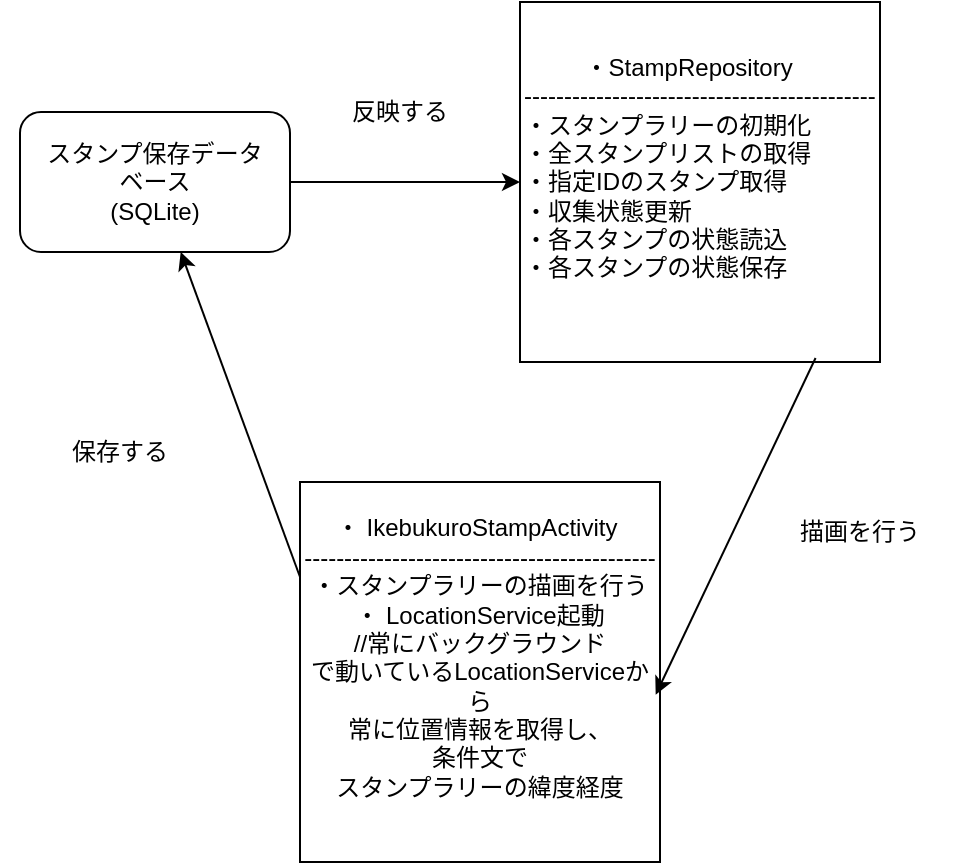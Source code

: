 <mxfile version="26.0.10">
  <diagram id="C5RBs43oDa-KdzZeNtuy" name="Page-1">
    <mxGraphModel dx="1103" dy="692" grid="1" gridSize="10" guides="1" tooltips="1" connect="1" arrows="1" fold="1" page="1" pageScale="1" pageWidth="827" pageHeight="1169" math="0" shadow="0">
      <root>
        <mxCell id="WIyWlLk6GJQsqaUBKTNV-0" />
        <mxCell id="WIyWlLk6GJQsqaUBKTNV-1" parent="WIyWlLk6GJQsqaUBKTNV-0" />
        <mxCell id="znDU5PP19PXRxrPxOCtm-0" value="スタンプ保存データ&lt;br&gt;ベース&lt;br&gt;(SQLite)" style="rounded=1;whiteSpace=wrap;html=1;" vertex="1" parent="WIyWlLk6GJQsqaUBKTNV-1">
          <mxGeometry x="290" y="85" width="135" height="70" as="geometry" />
        </mxCell>
        <mxCell id="znDU5PP19PXRxrPxOCtm-17" value="&lt;div style=&quot;text-align: center;&quot;&gt;&lt;span style=&quot;background-color: transparent; color: light-dark(rgb(0, 0, 0), rgb(255, 255, 255));&quot;&gt;・StampRepository&amp;nbsp; &amp;nbsp;&amp;nbsp;&lt;/span&gt;&lt;/div&gt;&lt;div&gt;-------------------------------------------- ・スタンプラリーの初期化&lt;/div&gt;&lt;div&gt;・全スタンプリストの取得&lt;/div&gt;&lt;div&gt;・指定IDのスタンプ取得&amp;nbsp; &amp;nbsp;&lt;br&gt;&lt;div&gt;・収集状態更新&lt;/div&gt;&lt;div&gt;・各スタンプの状態読込&lt;/div&gt;&lt;div&gt;・各スタンプの状態保存&lt;/div&gt;&lt;div&gt;&lt;br&gt;&lt;/div&gt;&lt;/div&gt;" style="whiteSpace=wrap;html=1;aspect=fixed;align=left;" vertex="1" parent="WIyWlLk6GJQsqaUBKTNV-1">
          <mxGeometry x="540" y="30" width="180" height="180" as="geometry" />
        </mxCell>
        <mxCell id="znDU5PP19PXRxrPxOCtm-18" value="・&amp;nbsp;IkebukuroStampActivity&amp;nbsp;&lt;div&gt;--------------------------------------------&lt;/div&gt;&lt;div&gt;・スタンプラリーの描画を行う&lt;/div&gt;&lt;div&gt;&lt;span style=&quot;background-color: transparent; color: light-dark(rgb(0, 0, 0), rgb(255, 255, 255));&quot;&gt;・&lt;/span&gt;&lt;span style=&quot;background-color: transparent;&quot;&gt;&amp;nbsp;LocationService起動&lt;/span&gt;&lt;/div&gt;&lt;div&gt;//常にバックグラウンド&lt;br&gt;で動いているLocationServiceから&lt;br&gt;常に位置情報を取得し、&lt;br&gt;条件文で&lt;/div&gt;&lt;div&gt;スタンプラリーの緯度経度&lt;br&gt;&lt;/div&gt;&lt;div&gt;&lt;br&gt;&lt;/div&gt;" style="rounded=0;whiteSpace=wrap;html=1;" vertex="1" parent="WIyWlLk6GJQsqaUBKTNV-1">
          <mxGeometry x="430" y="270" width="180" height="190" as="geometry" />
        </mxCell>
        <mxCell id="znDU5PP19PXRxrPxOCtm-20" value="" style="endArrow=classic;html=1;rounded=0;" edge="1" parent="WIyWlLk6GJQsqaUBKTNV-1" source="znDU5PP19PXRxrPxOCtm-0" target="znDU5PP19PXRxrPxOCtm-17">
          <mxGeometry width="50" height="50" relative="1" as="geometry">
            <mxPoint x="600" y="280" as="sourcePoint" />
            <mxPoint x="650" y="230" as="targetPoint" />
          </mxGeometry>
        </mxCell>
        <mxCell id="znDU5PP19PXRxrPxOCtm-22" value="反映する" style="text;html=1;align=center;verticalAlign=middle;whiteSpace=wrap;rounded=0;" vertex="1" parent="WIyWlLk6GJQsqaUBKTNV-1">
          <mxGeometry x="440" y="70" width="80" height="30" as="geometry" />
        </mxCell>
        <mxCell id="znDU5PP19PXRxrPxOCtm-23" value="" style="endArrow=classic;html=1;rounded=0;exitX=0;exitY=0.25;exitDx=0;exitDy=0;" edge="1" parent="WIyWlLk6GJQsqaUBKTNV-1" source="znDU5PP19PXRxrPxOCtm-18" target="znDU5PP19PXRxrPxOCtm-0">
          <mxGeometry width="50" height="50" relative="1" as="geometry">
            <mxPoint x="600" y="280" as="sourcePoint" />
            <mxPoint x="650" y="230" as="targetPoint" />
          </mxGeometry>
        </mxCell>
        <mxCell id="znDU5PP19PXRxrPxOCtm-27" value="保存する" style="text;html=1;align=center;verticalAlign=middle;whiteSpace=wrap;rounded=0;" vertex="1" parent="WIyWlLk6GJQsqaUBKTNV-1">
          <mxGeometry x="280" y="230" width="120" height="50" as="geometry" />
        </mxCell>
        <mxCell id="znDU5PP19PXRxrPxOCtm-28" value="" style="endArrow=classic;html=1;rounded=0;exitX=0.821;exitY=0.989;exitDx=0;exitDy=0;exitPerimeter=0;entryX=0.988;entryY=0.56;entryDx=0;entryDy=0;entryPerimeter=0;" edge="1" parent="WIyWlLk6GJQsqaUBKTNV-1" source="znDU5PP19PXRxrPxOCtm-17" target="znDU5PP19PXRxrPxOCtm-18">
          <mxGeometry width="50" height="50" relative="1" as="geometry">
            <mxPoint x="600" y="280" as="sourcePoint" />
            <mxPoint x="650" y="230" as="targetPoint" />
          </mxGeometry>
        </mxCell>
        <mxCell id="znDU5PP19PXRxrPxOCtm-29" value="描画を行う" style="text;html=1;align=center;verticalAlign=middle;whiteSpace=wrap;rounded=0;" vertex="1" parent="WIyWlLk6GJQsqaUBKTNV-1">
          <mxGeometry x="660" y="280" width="100" height="30" as="geometry" />
        </mxCell>
      </root>
    </mxGraphModel>
  </diagram>
</mxfile>
